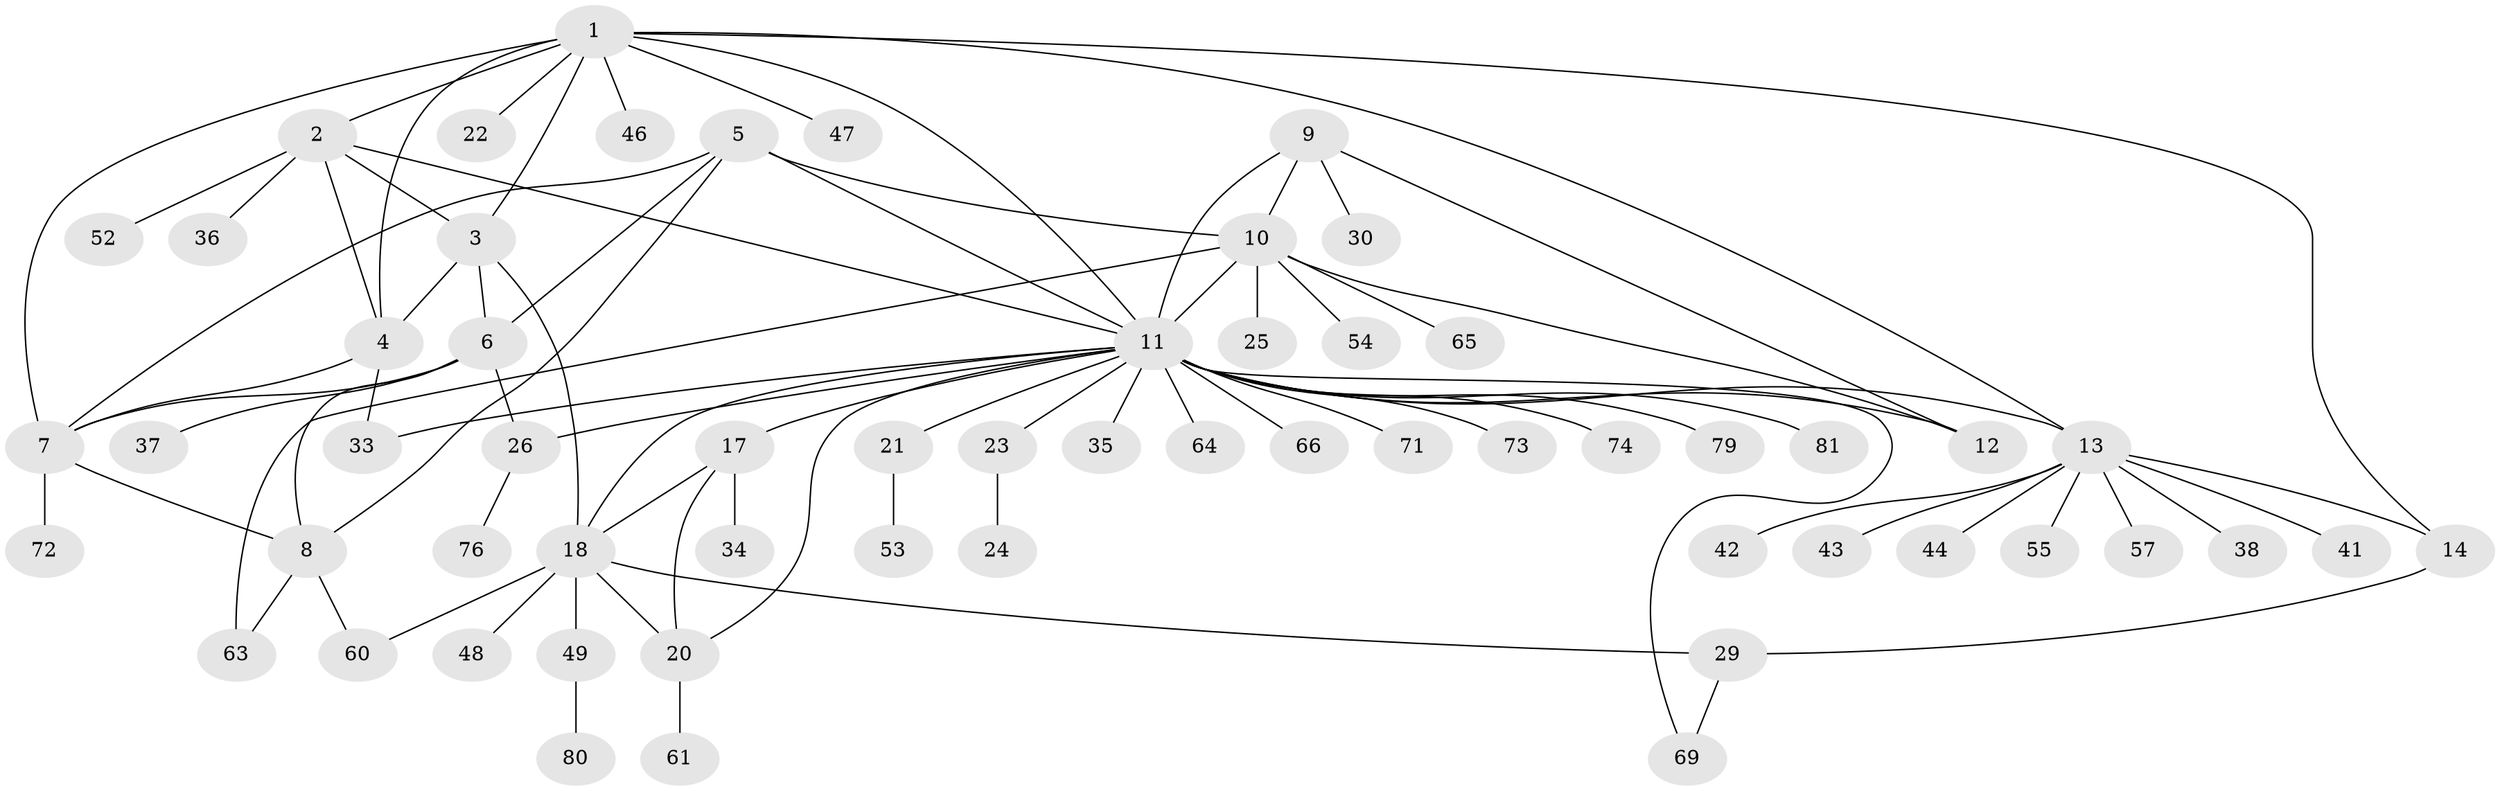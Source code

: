// Generated by graph-tools (version 1.1) at 2025/52/02/27/25 19:52:16]
// undirected, 59 vertices, 84 edges
graph export_dot {
graph [start="1"]
  node [color=gray90,style=filled];
  1 [super="+16"];
  2 [super="+39"];
  3 [super="+27"];
  4 [super="+32"];
  5 [super="+50"];
  6 [super="+68"];
  7 [super="+62"];
  8 [super="+51"];
  9 [super="+40"];
  10 [super="+82"];
  11 [super="+19"];
  12;
  13 [super="+67"];
  14 [super="+15"];
  17 [super="+28"];
  18 [super="+59"];
  20 [super="+58"];
  21;
  22;
  23 [super="+31"];
  24;
  25;
  26 [super="+45"];
  29;
  30;
  33;
  34;
  35;
  36;
  37;
  38;
  41;
  42;
  43;
  44;
  46;
  47 [super="+70"];
  48;
  49 [super="+56"];
  52;
  53;
  54;
  55;
  57 [super="+75"];
  60;
  61;
  63 [super="+78"];
  64;
  65;
  66;
  69 [super="+77"];
  71;
  72;
  73;
  74;
  76;
  79;
  80;
  81;
  1 -- 2 [weight=2];
  1 -- 3;
  1 -- 4;
  1 -- 46;
  1 -- 47;
  1 -- 22;
  1 -- 7;
  1 -- 11;
  1 -- 13;
  1 -- 14 [weight=2];
  2 -- 3;
  2 -- 4;
  2 -- 11;
  2 -- 36;
  2 -- 52;
  3 -- 4;
  3 -- 18;
  3 -- 6;
  4 -- 7;
  4 -- 33;
  5 -- 6;
  5 -- 7;
  5 -- 8;
  5 -- 10;
  5 -- 11;
  6 -- 7;
  6 -- 8;
  6 -- 26;
  6 -- 37;
  7 -- 8;
  7 -- 72;
  8 -- 60;
  8 -- 63;
  9 -- 10;
  9 -- 11;
  9 -- 12;
  9 -- 30;
  10 -- 11;
  10 -- 12;
  10 -- 25;
  10 -- 54;
  10 -- 63;
  10 -- 65;
  11 -- 12;
  11 -- 13;
  11 -- 23;
  11 -- 33;
  11 -- 35;
  11 -- 64 [weight=2];
  11 -- 66;
  11 -- 69;
  11 -- 71;
  11 -- 73;
  11 -- 74;
  11 -- 81;
  11 -- 79;
  11 -- 17;
  11 -- 18;
  11 -- 20;
  11 -- 21;
  11 -- 26;
  13 -- 14 [weight=2];
  13 -- 38;
  13 -- 41;
  13 -- 42;
  13 -- 43;
  13 -- 44;
  13 -- 55;
  13 -- 57;
  14 -- 29;
  17 -- 18;
  17 -- 20;
  17 -- 34;
  18 -- 20;
  18 -- 29;
  18 -- 48;
  18 -- 49;
  18 -- 60;
  20 -- 61;
  21 -- 53;
  23 -- 24;
  26 -- 76;
  29 -- 69;
  49 -- 80;
}
